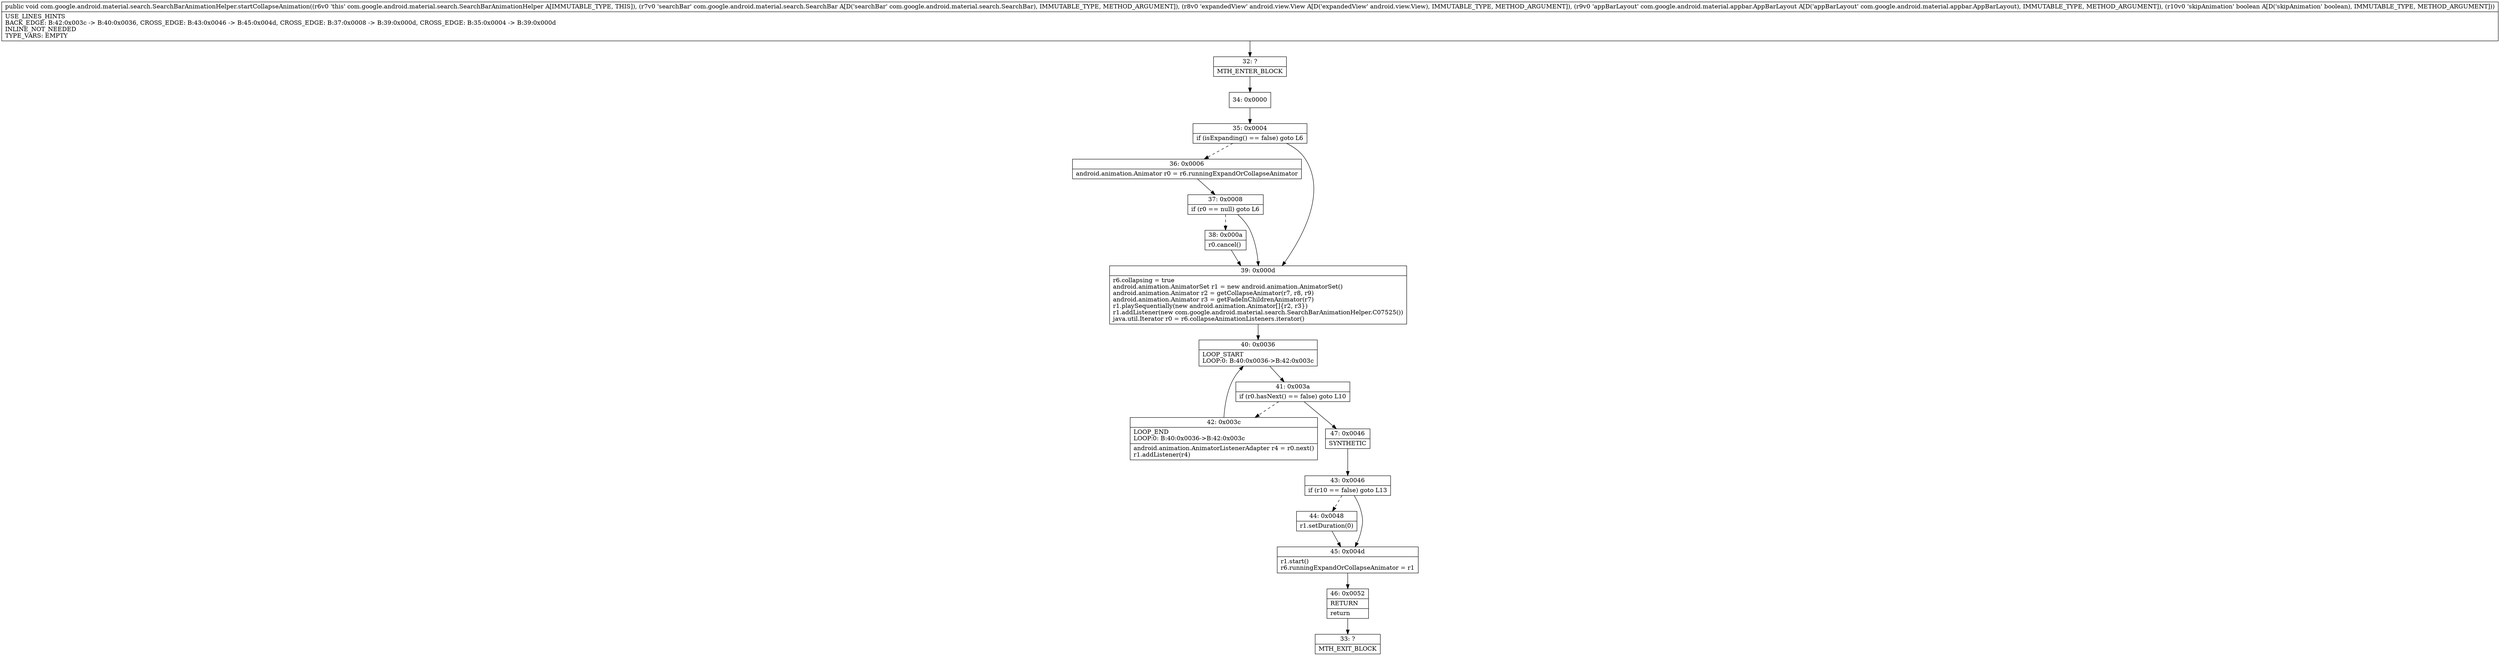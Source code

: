 digraph "CFG forcom.google.android.material.search.SearchBarAnimationHelper.startCollapseAnimation(Lcom\/google\/android\/material\/search\/SearchBar;Landroid\/view\/View;Lcom\/google\/android\/material\/appbar\/AppBarLayout;Z)V" {
Node_32 [shape=record,label="{32\:\ ?|MTH_ENTER_BLOCK\l}"];
Node_34 [shape=record,label="{34\:\ 0x0000}"];
Node_35 [shape=record,label="{35\:\ 0x0004|if (isExpanding() == false) goto L6\l}"];
Node_36 [shape=record,label="{36\:\ 0x0006|android.animation.Animator r0 = r6.runningExpandOrCollapseAnimator\l}"];
Node_37 [shape=record,label="{37\:\ 0x0008|if (r0 == null) goto L6\l}"];
Node_38 [shape=record,label="{38\:\ 0x000a|r0.cancel()\l}"];
Node_39 [shape=record,label="{39\:\ 0x000d|r6.collapsing = true\landroid.animation.AnimatorSet r1 = new android.animation.AnimatorSet()\landroid.animation.Animator r2 = getCollapseAnimator(r7, r8, r9)\landroid.animation.Animator r3 = getFadeInChildrenAnimator(r7)\lr1.playSequentially(new android.animation.Animator[]\{r2, r3\})\lr1.addListener(new com.google.android.material.search.SearchBarAnimationHelper.C07525())\ljava.util.Iterator r0 = r6.collapseAnimationListeners.iterator()\l}"];
Node_40 [shape=record,label="{40\:\ 0x0036|LOOP_START\lLOOP:0: B:40:0x0036\-\>B:42:0x003c\l}"];
Node_41 [shape=record,label="{41\:\ 0x003a|if (r0.hasNext() == false) goto L10\l}"];
Node_42 [shape=record,label="{42\:\ 0x003c|LOOP_END\lLOOP:0: B:40:0x0036\-\>B:42:0x003c\l|android.animation.AnimatorListenerAdapter r4 = r0.next()\lr1.addListener(r4)\l}"];
Node_47 [shape=record,label="{47\:\ 0x0046|SYNTHETIC\l}"];
Node_43 [shape=record,label="{43\:\ 0x0046|if (r10 == false) goto L13\l}"];
Node_44 [shape=record,label="{44\:\ 0x0048|r1.setDuration(0)\l}"];
Node_45 [shape=record,label="{45\:\ 0x004d|r1.start()\lr6.runningExpandOrCollapseAnimator = r1\l}"];
Node_46 [shape=record,label="{46\:\ 0x0052|RETURN\l|return\l}"];
Node_33 [shape=record,label="{33\:\ ?|MTH_EXIT_BLOCK\l}"];
MethodNode[shape=record,label="{public void com.google.android.material.search.SearchBarAnimationHelper.startCollapseAnimation((r6v0 'this' com.google.android.material.search.SearchBarAnimationHelper A[IMMUTABLE_TYPE, THIS]), (r7v0 'searchBar' com.google.android.material.search.SearchBar A[D('searchBar' com.google.android.material.search.SearchBar), IMMUTABLE_TYPE, METHOD_ARGUMENT]), (r8v0 'expandedView' android.view.View A[D('expandedView' android.view.View), IMMUTABLE_TYPE, METHOD_ARGUMENT]), (r9v0 'appBarLayout' com.google.android.material.appbar.AppBarLayout A[D('appBarLayout' com.google.android.material.appbar.AppBarLayout), IMMUTABLE_TYPE, METHOD_ARGUMENT]), (r10v0 'skipAnimation' boolean A[D('skipAnimation' boolean), IMMUTABLE_TYPE, METHOD_ARGUMENT]))  | USE_LINES_HINTS\lBACK_EDGE: B:42:0x003c \-\> B:40:0x0036, CROSS_EDGE: B:43:0x0046 \-\> B:45:0x004d, CROSS_EDGE: B:37:0x0008 \-\> B:39:0x000d, CROSS_EDGE: B:35:0x0004 \-\> B:39:0x000d\lINLINE_NOT_NEEDED\lTYPE_VARS: EMPTY\l}"];
MethodNode -> Node_32;Node_32 -> Node_34;
Node_34 -> Node_35;
Node_35 -> Node_36[style=dashed];
Node_35 -> Node_39;
Node_36 -> Node_37;
Node_37 -> Node_38[style=dashed];
Node_37 -> Node_39;
Node_38 -> Node_39;
Node_39 -> Node_40;
Node_40 -> Node_41;
Node_41 -> Node_42[style=dashed];
Node_41 -> Node_47;
Node_42 -> Node_40;
Node_47 -> Node_43;
Node_43 -> Node_44[style=dashed];
Node_43 -> Node_45;
Node_44 -> Node_45;
Node_45 -> Node_46;
Node_46 -> Node_33;
}

